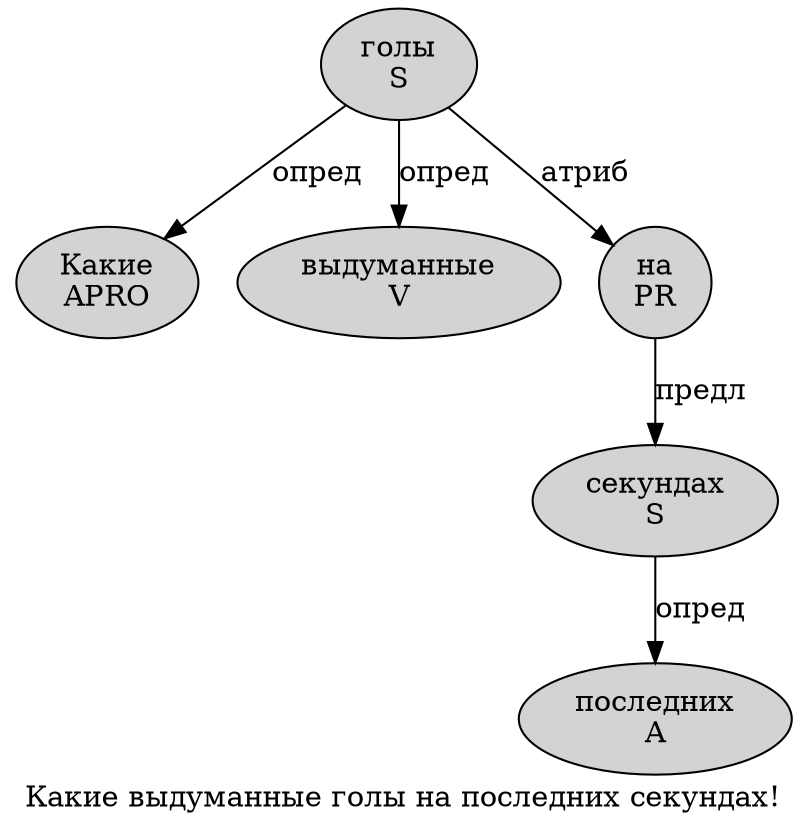 digraph SENTENCE_3388 {
	graph [label="Какие выдуманные голы на последних секундах!"]
	node [style=filled]
		0 [label="Какие
APRO" color="" fillcolor=lightgray penwidth=1 shape=ellipse]
		1 [label="выдуманные
V" color="" fillcolor=lightgray penwidth=1 shape=ellipse]
		2 [label="голы
S" color="" fillcolor=lightgray penwidth=1 shape=ellipse]
		3 [label="на
PR" color="" fillcolor=lightgray penwidth=1 shape=ellipse]
		4 [label="последних
A" color="" fillcolor=lightgray penwidth=1 shape=ellipse]
		5 [label="секундах
S" color="" fillcolor=lightgray penwidth=1 shape=ellipse]
			2 -> 0 [label="опред"]
			2 -> 1 [label="опред"]
			2 -> 3 [label="атриб"]
			3 -> 5 [label="предл"]
			5 -> 4 [label="опред"]
}